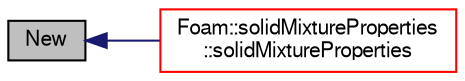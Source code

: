 digraph "New"
{
  bgcolor="transparent";
  edge [fontname="FreeSans",fontsize="10",labelfontname="FreeSans",labelfontsize="10"];
  node [fontname="FreeSans",fontsize="10",shape=record];
  rankdir="LR";
  Node1 [label="New",height=0.2,width=0.4,color="black", fillcolor="grey75", style="filled" fontcolor="black"];
  Node1 -> Node2 [dir="back",color="midnightblue",fontsize="10",style="solid",fontname="FreeSans"];
  Node2 [label="Foam::solidMixtureProperties\l::solidMixtureProperties",height=0.2,width=0.4,color="red",URL="$a02303.html#a8f531b69cced5b7c79ce2beb05b8aa2b",tooltip="Construct from dictionary. "];
}
